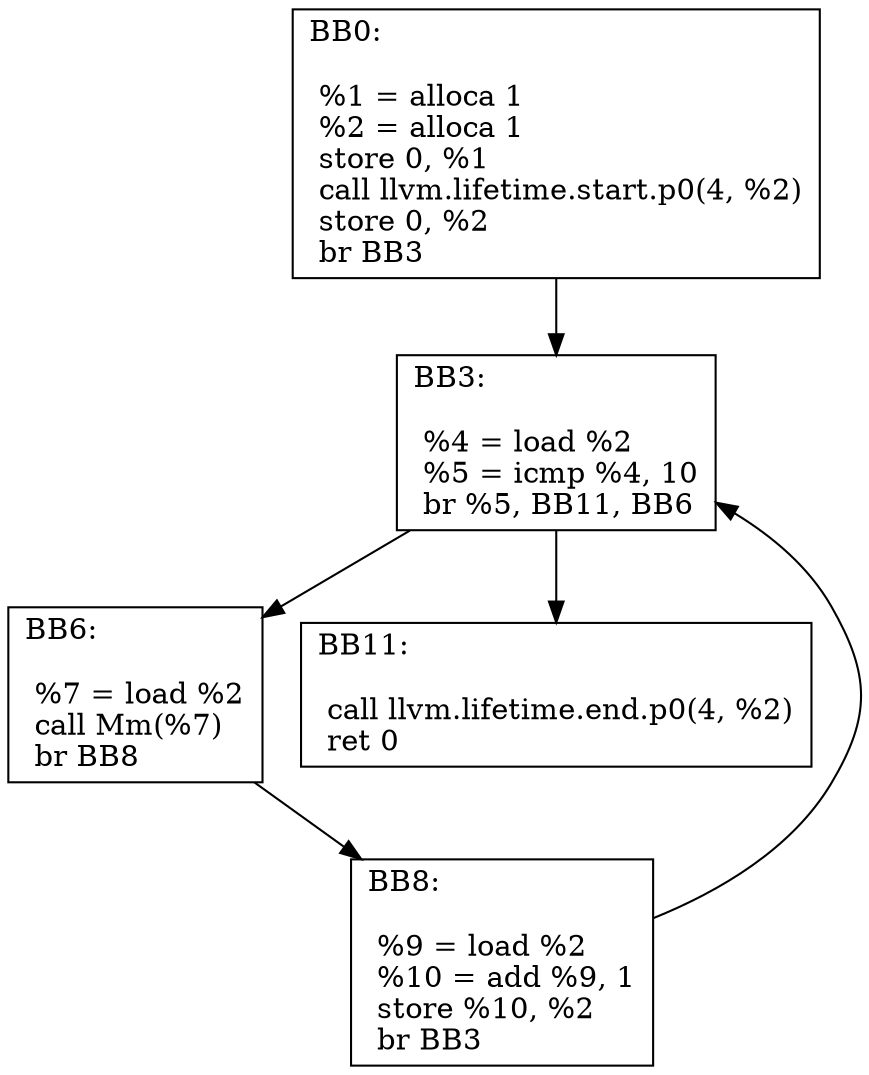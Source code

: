 digraph "CFG of main function"{
	BB0[shape=record,label="{BB0:\l\l
	 %1 = alloca  1\l	 %2 = alloca  1\l	 store  0,  %1\l	 call llvm.lifetime.start.p0(4, %2)\l	 store  0,  %2\l	 br BB3\l	}"];
	BB0 -> BB3
	BB3[shape=record,label="{BB3:\l\l
	 %4 = load  %2\l	 %5 = icmp  %4,  10\l	 br %5, BB11, BB6\l	}"];
	BB3 -> BB6
	BB3 -> BB11
	BB6[shape=record,label="{BB6:\l\l
	 %7 = load  %2\l	 call Mm(%7)\l	 br BB8\l	}"];
	BB6 -> BB8
	BB8[shape=record,label="{BB8:\l\l
	 %9 = load  %2\l	 %10 = add  %9,  1\l	 store  %10,  %2\l	 br BB3\l	}"];
	BB8 -> BB3
	BB11[shape=record,label="{BB11:\l\l
	 call llvm.lifetime.end.p0(4, %2)\l	 ret 0\l	}"];
}
